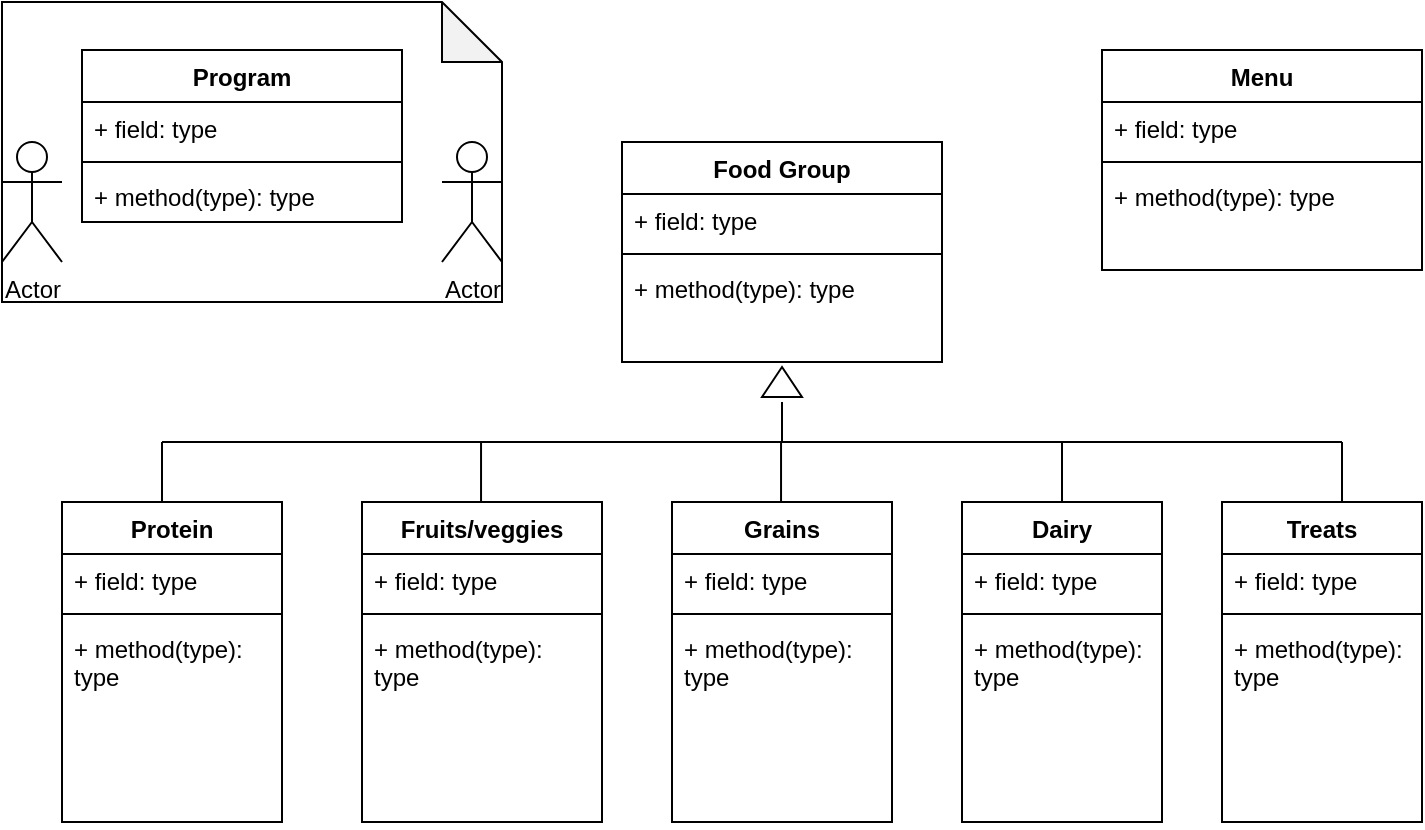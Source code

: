 <mxfile version="24.6.3" type="device">
  <diagram id="C5RBs43oDa-KdzZeNtuy" name="Page-1">
    <mxGraphModel dx="1472" dy="682" grid="1" gridSize="10" guides="1" tooltips="1" connect="1" arrows="1" fold="1" page="1" pageScale="1" pageWidth="827" pageHeight="1169" math="0" shadow="0">
      <root>
        <mxCell id="WIyWlLk6GJQsqaUBKTNV-0" />
        <mxCell id="WIyWlLk6GJQsqaUBKTNV-1" parent="WIyWlLk6GJQsqaUBKTNV-0" />
        <mxCell id="DU3nCPnFyCTHwXce3Dvf-18" value="" style="shape=note;whiteSpace=wrap;html=1;backgroundOutline=1;darkOpacity=0.05;" vertex="1" parent="WIyWlLk6GJQsqaUBKTNV-1">
          <mxGeometry x="10" y="10" width="250" height="150" as="geometry" />
        </mxCell>
        <mxCell id="DU3nCPnFyCTHwXce3Dvf-14" value="Program" style="swimlane;fontStyle=1;align=center;verticalAlign=top;childLayout=stackLayout;horizontal=1;startSize=26;horizontalStack=0;resizeParent=1;resizeParentMax=0;resizeLast=0;collapsible=1;marginBottom=0;whiteSpace=wrap;html=1;" vertex="1" parent="WIyWlLk6GJQsqaUBKTNV-1">
          <mxGeometry x="50" y="34" width="160" height="86" as="geometry" />
        </mxCell>
        <mxCell id="DU3nCPnFyCTHwXce3Dvf-15" value="+ field: type" style="text;strokeColor=none;fillColor=none;align=left;verticalAlign=top;spacingLeft=4;spacingRight=4;overflow=hidden;rotatable=0;points=[[0,0.5],[1,0.5]];portConstraint=eastwest;whiteSpace=wrap;html=1;" vertex="1" parent="DU3nCPnFyCTHwXce3Dvf-14">
          <mxGeometry y="26" width="160" height="26" as="geometry" />
        </mxCell>
        <mxCell id="DU3nCPnFyCTHwXce3Dvf-16" value="" style="line;strokeWidth=1;fillColor=none;align=left;verticalAlign=middle;spacingTop=-1;spacingLeft=3;spacingRight=3;rotatable=0;labelPosition=right;points=[];portConstraint=eastwest;strokeColor=inherit;" vertex="1" parent="DU3nCPnFyCTHwXce3Dvf-14">
          <mxGeometry y="52" width="160" height="8" as="geometry" />
        </mxCell>
        <mxCell id="DU3nCPnFyCTHwXce3Dvf-17" value="+ method(type): type" style="text;strokeColor=none;fillColor=none;align=left;verticalAlign=top;spacingLeft=4;spacingRight=4;overflow=hidden;rotatable=0;points=[[0,0.5],[1,0.5]];portConstraint=eastwest;whiteSpace=wrap;html=1;" vertex="1" parent="DU3nCPnFyCTHwXce3Dvf-14">
          <mxGeometry y="60" width="160" height="26" as="geometry" />
        </mxCell>
        <mxCell id="DU3nCPnFyCTHwXce3Dvf-0" value="Food Group" style="swimlane;fontStyle=1;align=center;verticalAlign=top;childLayout=stackLayout;horizontal=1;startSize=26;horizontalStack=0;resizeParent=1;resizeParentMax=0;resizeLast=0;collapsible=1;marginBottom=0;whiteSpace=wrap;html=1;" vertex="1" parent="WIyWlLk6GJQsqaUBKTNV-1">
          <mxGeometry x="320" y="80" width="160" height="110" as="geometry" />
        </mxCell>
        <mxCell id="DU3nCPnFyCTHwXce3Dvf-1" value="+ field: type" style="text;strokeColor=none;fillColor=none;align=left;verticalAlign=top;spacingLeft=4;spacingRight=4;overflow=hidden;rotatable=0;points=[[0,0.5],[1,0.5]];portConstraint=eastwest;whiteSpace=wrap;html=1;" vertex="1" parent="DU3nCPnFyCTHwXce3Dvf-0">
          <mxGeometry y="26" width="160" height="26" as="geometry" />
        </mxCell>
        <mxCell id="DU3nCPnFyCTHwXce3Dvf-2" value="" style="line;strokeWidth=1;fillColor=none;align=left;verticalAlign=middle;spacingTop=-1;spacingLeft=3;spacingRight=3;rotatable=0;labelPosition=right;points=[];portConstraint=eastwest;strokeColor=inherit;" vertex="1" parent="DU3nCPnFyCTHwXce3Dvf-0">
          <mxGeometry y="52" width="160" height="8" as="geometry" />
        </mxCell>
        <mxCell id="DU3nCPnFyCTHwXce3Dvf-3" value="+ method(type): type" style="text;strokeColor=none;fillColor=none;align=left;verticalAlign=top;spacingLeft=4;spacingRight=4;overflow=hidden;rotatable=0;points=[[0,0.5],[1,0.5]];portConstraint=eastwest;whiteSpace=wrap;html=1;" vertex="1" parent="DU3nCPnFyCTHwXce3Dvf-0">
          <mxGeometry y="60" width="160" height="50" as="geometry" />
        </mxCell>
        <mxCell id="DU3nCPnFyCTHwXce3Dvf-8" value="Fruits/veggies" style="swimlane;fontStyle=1;align=center;verticalAlign=top;childLayout=stackLayout;horizontal=1;startSize=26;horizontalStack=0;resizeParent=1;resizeParentMax=0;resizeLast=0;collapsible=1;marginBottom=0;whiteSpace=wrap;html=1;" vertex="1" parent="WIyWlLk6GJQsqaUBKTNV-1">
          <mxGeometry x="190" y="260" width="120" height="160" as="geometry" />
        </mxCell>
        <mxCell id="DU3nCPnFyCTHwXce3Dvf-9" value="+ field: type" style="text;strokeColor=none;fillColor=none;align=left;verticalAlign=top;spacingLeft=4;spacingRight=4;overflow=hidden;rotatable=0;points=[[0,0.5],[1,0.5]];portConstraint=eastwest;whiteSpace=wrap;html=1;" vertex="1" parent="DU3nCPnFyCTHwXce3Dvf-8">
          <mxGeometry y="26" width="120" height="26" as="geometry" />
        </mxCell>
        <mxCell id="DU3nCPnFyCTHwXce3Dvf-10" value="" style="line;strokeWidth=1;fillColor=none;align=left;verticalAlign=middle;spacingTop=-1;spacingLeft=3;spacingRight=3;rotatable=0;labelPosition=right;points=[];portConstraint=eastwest;strokeColor=inherit;" vertex="1" parent="DU3nCPnFyCTHwXce3Dvf-8">
          <mxGeometry y="52" width="120" height="8" as="geometry" />
        </mxCell>
        <mxCell id="DU3nCPnFyCTHwXce3Dvf-11" value="+ method(type): type" style="text;strokeColor=none;fillColor=none;align=left;verticalAlign=top;spacingLeft=4;spacingRight=4;overflow=hidden;rotatable=0;points=[[0,0.5],[1,0.5]];portConstraint=eastwest;whiteSpace=wrap;html=1;" vertex="1" parent="DU3nCPnFyCTHwXce3Dvf-8">
          <mxGeometry y="60" width="120" height="100" as="geometry" />
        </mxCell>
        <mxCell id="DU3nCPnFyCTHwXce3Dvf-19" value="Actor" style="shape=umlActor;verticalLabelPosition=bottom;verticalAlign=top;html=1;outlineConnect=0;" vertex="1" parent="WIyWlLk6GJQsqaUBKTNV-1">
          <mxGeometry x="10" y="80" width="30" height="60" as="geometry" />
        </mxCell>
        <mxCell id="DU3nCPnFyCTHwXce3Dvf-20" value="Actor" style="shape=umlActor;verticalLabelPosition=bottom;verticalAlign=top;html=1;outlineConnect=0;" vertex="1" parent="WIyWlLk6GJQsqaUBKTNV-1">
          <mxGeometry x="230" y="80" width="30" height="60" as="geometry" />
        </mxCell>
        <mxCell id="DU3nCPnFyCTHwXce3Dvf-28" value="Grains" style="swimlane;fontStyle=1;align=center;verticalAlign=top;childLayout=stackLayout;horizontal=1;startSize=26;horizontalStack=0;resizeParent=1;resizeParentMax=0;resizeLast=0;collapsible=1;marginBottom=0;whiteSpace=wrap;html=1;" vertex="1" parent="WIyWlLk6GJQsqaUBKTNV-1">
          <mxGeometry x="345" y="260" width="110" height="160" as="geometry" />
        </mxCell>
        <mxCell id="DU3nCPnFyCTHwXce3Dvf-29" value="+ field: type" style="text;strokeColor=none;fillColor=none;align=left;verticalAlign=top;spacingLeft=4;spacingRight=4;overflow=hidden;rotatable=0;points=[[0,0.5],[1,0.5]];portConstraint=eastwest;whiteSpace=wrap;html=1;" vertex="1" parent="DU3nCPnFyCTHwXce3Dvf-28">
          <mxGeometry y="26" width="110" height="26" as="geometry" />
        </mxCell>
        <mxCell id="DU3nCPnFyCTHwXce3Dvf-30" value="" style="line;strokeWidth=1;fillColor=none;align=left;verticalAlign=middle;spacingTop=-1;spacingLeft=3;spacingRight=3;rotatable=0;labelPosition=right;points=[];portConstraint=eastwest;strokeColor=inherit;" vertex="1" parent="DU3nCPnFyCTHwXce3Dvf-28">
          <mxGeometry y="52" width="110" height="8" as="geometry" />
        </mxCell>
        <mxCell id="DU3nCPnFyCTHwXce3Dvf-31" value="+ method(type): type" style="text;strokeColor=none;fillColor=none;align=left;verticalAlign=top;spacingLeft=4;spacingRight=4;overflow=hidden;rotatable=0;points=[[0,0.5],[1,0.5]];portConstraint=eastwest;whiteSpace=wrap;html=1;" vertex="1" parent="DU3nCPnFyCTHwXce3Dvf-28">
          <mxGeometry y="60" width="110" height="100" as="geometry" />
        </mxCell>
        <mxCell id="DU3nCPnFyCTHwXce3Dvf-36" value="Dairy" style="swimlane;fontStyle=1;align=center;verticalAlign=top;childLayout=stackLayout;horizontal=1;startSize=26;horizontalStack=0;resizeParent=1;resizeParentMax=0;resizeLast=0;collapsible=1;marginBottom=0;whiteSpace=wrap;html=1;" vertex="1" parent="WIyWlLk6GJQsqaUBKTNV-1">
          <mxGeometry x="490" y="260" width="100" height="160" as="geometry" />
        </mxCell>
        <mxCell id="DU3nCPnFyCTHwXce3Dvf-37" value="+ field: type" style="text;strokeColor=none;fillColor=none;align=left;verticalAlign=top;spacingLeft=4;spacingRight=4;overflow=hidden;rotatable=0;points=[[0,0.5],[1,0.5]];portConstraint=eastwest;whiteSpace=wrap;html=1;" vertex="1" parent="DU3nCPnFyCTHwXce3Dvf-36">
          <mxGeometry y="26" width="100" height="26" as="geometry" />
        </mxCell>
        <mxCell id="DU3nCPnFyCTHwXce3Dvf-38" value="" style="line;strokeWidth=1;fillColor=none;align=left;verticalAlign=middle;spacingTop=-1;spacingLeft=3;spacingRight=3;rotatable=0;labelPosition=right;points=[];portConstraint=eastwest;strokeColor=inherit;" vertex="1" parent="DU3nCPnFyCTHwXce3Dvf-36">
          <mxGeometry y="52" width="100" height="8" as="geometry" />
        </mxCell>
        <mxCell id="DU3nCPnFyCTHwXce3Dvf-39" value="+ method(type): type" style="text;strokeColor=none;fillColor=none;align=left;verticalAlign=top;spacingLeft=4;spacingRight=4;overflow=hidden;rotatable=0;points=[[0,0.5],[1,0.5]];portConstraint=eastwest;whiteSpace=wrap;html=1;" vertex="1" parent="DU3nCPnFyCTHwXce3Dvf-36">
          <mxGeometry y="60" width="100" height="100" as="geometry" />
        </mxCell>
        <mxCell id="DU3nCPnFyCTHwXce3Dvf-47" value="Protein" style="swimlane;fontStyle=1;align=center;verticalAlign=top;childLayout=stackLayout;horizontal=1;startSize=26;horizontalStack=0;resizeParent=1;resizeParentMax=0;resizeLast=0;collapsible=1;marginBottom=0;whiteSpace=wrap;html=1;" vertex="1" parent="WIyWlLk6GJQsqaUBKTNV-1">
          <mxGeometry x="40" y="260" width="110" height="160" as="geometry" />
        </mxCell>
        <mxCell id="DU3nCPnFyCTHwXce3Dvf-48" value="+ field: type" style="text;strokeColor=none;fillColor=none;align=left;verticalAlign=top;spacingLeft=4;spacingRight=4;overflow=hidden;rotatable=0;points=[[0,0.5],[1,0.5]];portConstraint=eastwest;whiteSpace=wrap;html=1;" vertex="1" parent="DU3nCPnFyCTHwXce3Dvf-47">
          <mxGeometry y="26" width="110" height="26" as="geometry" />
        </mxCell>
        <mxCell id="DU3nCPnFyCTHwXce3Dvf-49" value="" style="line;strokeWidth=1;fillColor=none;align=left;verticalAlign=middle;spacingTop=-1;spacingLeft=3;spacingRight=3;rotatable=0;labelPosition=right;points=[];portConstraint=eastwest;strokeColor=inherit;" vertex="1" parent="DU3nCPnFyCTHwXce3Dvf-47">
          <mxGeometry y="52" width="110" height="8" as="geometry" />
        </mxCell>
        <mxCell id="DU3nCPnFyCTHwXce3Dvf-50" value="+ method(type): type" style="text;strokeColor=none;fillColor=none;align=left;verticalAlign=top;spacingLeft=4;spacingRight=4;overflow=hidden;rotatable=0;points=[[0,0.5],[1,0.5]];portConstraint=eastwest;whiteSpace=wrap;html=1;" vertex="1" parent="DU3nCPnFyCTHwXce3Dvf-47">
          <mxGeometry y="60" width="110" height="100" as="geometry" />
        </mxCell>
        <mxCell id="DU3nCPnFyCTHwXce3Dvf-56" value="Treats" style="swimlane;fontStyle=1;align=center;verticalAlign=top;childLayout=stackLayout;horizontal=1;startSize=26;horizontalStack=0;resizeParent=1;resizeParentMax=0;resizeLast=0;collapsible=1;marginBottom=0;whiteSpace=wrap;html=1;" vertex="1" parent="WIyWlLk6GJQsqaUBKTNV-1">
          <mxGeometry x="620" y="260" width="100" height="160" as="geometry" />
        </mxCell>
        <mxCell id="DU3nCPnFyCTHwXce3Dvf-57" value="+ field: type" style="text;strokeColor=none;fillColor=none;align=left;verticalAlign=top;spacingLeft=4;spacingRight=4;overflow=hidden;rotatable=0;points=[[0,0.5],[1,0.5]];portConstraint=eastwest;whiteSpace=wrap;html=1;" vertex="1" parent="DU3nCPnFyCTHwXce3Dvf-56">
          <mxGeometry y="26" width="100" height="26" as="geometry" />
        </mxCell>
        <mxCell id="DU3nCPnFyCTHwXce3Dvf-58" value="" style="line;strokeWidth=1;fillColor=none;align=left;verticalAlign=middle;spacingTop=-1;spacingLeft=3;spacingRight=3;rotatable=0;labelPosition=right;points=[];portConstraint=eastwest;strokeColor=inherit;" vertex="1" parent="DU3nCPnFyCTHwXce3Dvf-56">
          <mxGeometry y="52" width="100" height="8" as="geometry" />
        </mxCell>
        <mxCell id="DU3nCPnFyCTHwXce3Dvf-59" value="+ method(type): type" style="text;strokeColor=none;fillColor=none;align=left;verticalAlign=top;spacingLeft=4;spacingRight=4;overflow=hidden;rotatable=0;points=[[0,0.5],[1,0.5]];portConstraint=eastwest;whiteSpace=wrap;html=1;" vertex="1" parent="DU3nCPnFyCTHwXce3Dvf-56">
          <mxGeometry y="60" width="100" height="100" as="geometry" />
        </mxCell>
        <mxCell id="DU3nCPnFyCTHwXce3Dvf-65" value="Menu" style="swimlane;fontStyle=1;align=center;verticalAlign=top;childLayout=stackLayout;horizontal=1;startSize=26;horizontalStack=0;resizeParent=1;resizeParentMax=0;resizeLast=0;collapsible=1;marginBottom=0;whiteSpace=wrap;html=1;" vertex="1" parent="WIyWlLk6GJQsqaUBKTNV-1">
          <mxGeometry x="560" y="34" width="160" height="110" as="geometry" />
        </mxCell>
        <mxCell id="DU3nCPnFyCTHwXce3Dvf-66" value="+ field: type" style="text;strokeColor=none;fillColor=none;align=left;verticalAlign=top;spacingLeft=4;spacingRight=4;overflow=hidden;rotatable=0;points=[[0,0.5],[1,0.5]];portConstraint=eastwest;whiteSpace=wrap;html=1;" vertex="1" parent="DU3nCPnFyCTHwXce3Dvf-65">
          <mxGeometry y="26" width="160" height="26" as="geometry" />
        </mxCell>
        <mxCell id="DU3nCPnFyCTHwXce3Dvf-67" value="" style="line;strokeWidth=1;fillColor=none;align=left;verticalAlign=middle;spacingTop=-1;spacingLeft=3;spacingRight=3;rotatable=0;labelPosition=right;points=[];portConstraint=eastwest;strokeColor=inherit;" vertex="1" parent="DU3nCPnFyCTHwXce3Dvf-65">
          <mxGeometry y="52" width="160" height="8" as="geometry" />
        </mxCell>
        <mxCell id="DU3nCPnFyCTHwXce3Dvf-68" value="+ method(type): type" style="text;strokeColor=none;fillColor=none;align=left;verticalAlign=top;spacingLeft=4;spacingRight=4;overflow=hidden;rotatable=0;points=[[0,0.5],[1,0.5]];portConstraint=eastwest;whiteSpace=wrap;html=1;" vertex="1" parent="DU3nCPnFyCTHwXce3Dvf-65">
          <mxGeometry y="60" width="160" height="50" as="geometry" />
        </mxCell>
        <mxCell id="DU3nCPnFyCTHwXce3Dvf-69" value="" style="triangle;whiteSpace=wrap;html=1;rotation=-90;" vertex="1" parent="WIyWlLk6GJQsqaUBKTNV-1">
          <mxGeometry x="392.5" y="190" width="15" height="20" as="geometry" />
        </mxCell>
        <mxCell id="DU3nCPnFyCTHwXce3Dvf-72" value="" style="endArrow=none;html=1;rounded=0;" edge="1" parent="WIyWlLk6GJQsqaUBKTNV-1">
          <mxGeometry width="50" height="50" relative="1" as="geometry">
            <mxPoint x="90" y="230" as="sourcePoint" />
            <mxPoint x="680" y="230" as="targetPoint" />
          </mxGeometry>
        </mxCell>
        <mxCell id="DU3nCPnFyCTHwXce3Dvf-73" value="" style="endArrow=none;html=1;rounded=0;exitX=0.5;exitY=0;exitDx=0;exitDy=0;" edge="1" parent="WIyWlLk6GJQsqaUBKTNV-1" source="DU3nCPnFyCTHwXce3Dvf-36">
          <mxGeometry width="50" height="50" relative="1" as="geometry">
            <mxPoint x="510" y="310" as="sourcePoint" />
            <mxPoint x="540" y="230" as="targetPoint" />
          </mxGeometry>
        </mxCell>
        <mxCell id="DU3nCPnFyCTHwXce3Dvf-74" value="" style="endArrow=none;html=1;rounded=0;exitX=0.5;exitY=0;exitDx=0;exitDy=0;" edge="1" parent="WIyWlLk6GJQsqaUBKTNV-1">
          <mxGeometry width="50" height="50" relative="1" as="geometry">
            <mxPoint x="680" y="260" as="sourcePoint" />
            <mxPoint x="680" y="230" as="targetPoint" />
          </mxGeometry>
        </mxCell>
        <mxCell id="DU3nCPnFyCTHwXce3Dvf-76" value="" style="endArrow=none;html=1;rounded=0;exitX=0.5;exitY=0;exitDx=0;exitDy=0;" edge="1" parent="WIyWlLk6GJQsqaUBKTNV-1">
          <mxGeometry width="50" height="50" relative="1" as="geometry">
            <mxPoint x="399.52" y="260" as="sourcePoint" />
            <mxPoint x="399.52" y="230" as="targetPoint" />
          </mxGeometry>
        </mxCell>
        <mxCell id="DU3nCPnFyCTHwXce3Dvf-77" value="" style="endArrow=none;html=1;rounded=0;exitX=0.5;exitY=0;exitDx=0;exitDy=0;" edge="1" parent="WIyWlLk6GJQsqaUBKTNV-1">
          <mxGeometry width="50" height="50" relative="1" as="geometry">
            <mxPoint x="249.52" y="260" as="sourcePoint" />
            <mxPoint x="249.52" y="230" as="targetPoint" />
          </mxGeometry>
        </mxCell>
        <mxCell id="DU3nCPnFyCTHwXce3Dvf-78" value="" style="endArrow=none;html=1;rounded=0;exitX=0.5;exitY=0;exitDx=0;exitDy=0;" edge="1" parent="WIyWlLk6GJQsqaUBKTNV-1">
          <mxGeometry width="50" height="50" relative="1" as="geometry">
            <mxPoint x="90" y="260" as="sourcePoint" />
            <mxPoint x="90" y="230" as="targetPoint" />
          </mxGeometry>
        </mxCell>
        <mxCell id="DU3nCPnFyCTHwXce3Dvf-79" value="" style="endArrow=none;html=1;rounded=0;" edge="1" parent="WIyWlLk6GJQsqaUBKTNV-1">
          <mxGeometry width="50" height="50" relative="1" as="geometry">
            <mxPoint x="400" y="230" as="sourcePoint" />
            <mxPoint x="400" y="210" as="targetPoint" />
          </mxGeometry>
        </mxCell>
      </root>
    </mxGraphModel>
  </diagram>
</mxfile>
